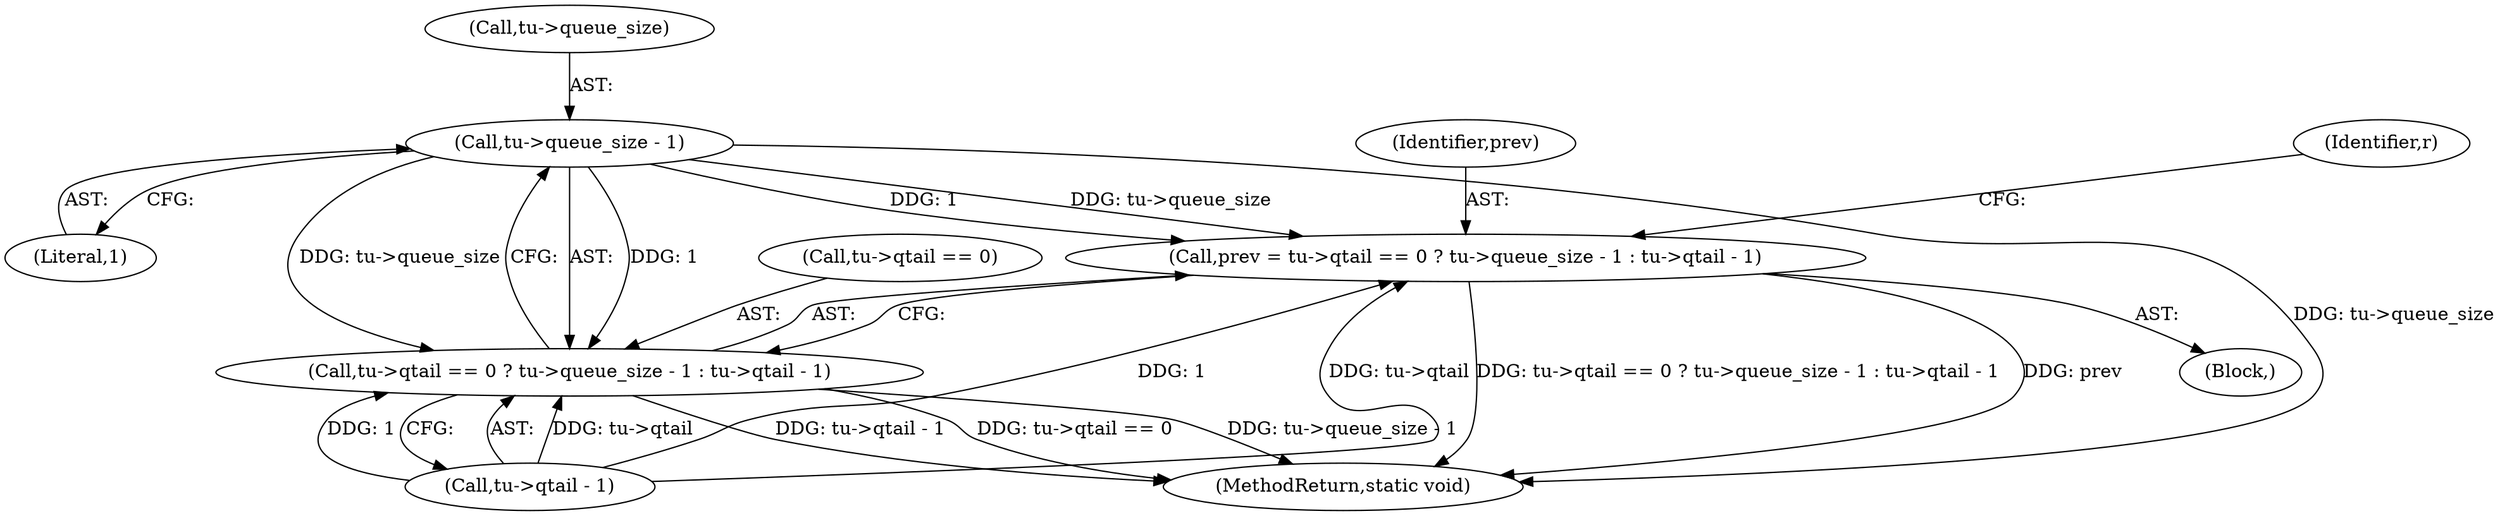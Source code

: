 digraph "0_linux_e4ec8cc8039a7063e24204299b462bd1383184a5@pointer" {
"1000249" [label="(Call,tu->queue_size - 1)"];
"1000241" [label="(Call,prev = tu->qtail == 0 ? tu->queue_size - 1 : tu->qtail - 1)"];
"1000243" [label="(Call,tu->qtail == 0 ? tu->queue_size - 1 : tu->qtail - 1)"];
"1000249" [label="(Call,tu->queue_size - 1)"];
"1000241" [label="(Call,prev = tu->qtail == 0 ? tu->queue_size - 1 : tu->qtail - 1)"];
"1000250" [label="(Call,tu->queue_size)"];
"1000331" [label="(MethodReturn,static void)"];
"1000253" [label="(Literal,1)"];
"1000240" [label="(Block,)"];
"1000244" [label="(Call,tu->qtail == 0)"];
"1000260" [label="(Identifier,r)"];
"1000243" [label="(Call,tu->qtail == 0 ? tu->queue_size - 1 : tu->qtail - 1)"];
"1000254" [label="(Call,tu->qtail - 1)"];
"1000242" [label="(Identifier,prev)"];
"1000249" -> "1000243"  [label="AST: "];
"1000249" -> "1000253"  [label="CFG: "];
"1000250" -> "1000249"  [label="AST: "];
"1000253" -> "1000249"  [label="AST: "];
"1000243" -> "1000249"  [label="CFG: "];
"1000249" -> "1000331"  [label="DDG: tu->queue_size"];
"1000249" -> "1000241"  [label="DDG: tu->queue_size"];
"1000249" -> "1000241"  [label="DDG: 1"];
"1000249" -> "1000243"  [label="DDG: tu->queue_size"];
"1000249" -> "1000243"  [label="DDG: 1"];
"1000241" -> "1000240"  [label="AST: "];
"1000241" -> "1000243"  [label="CFG: "];
"1000242" -> "1000241"  [label="AST: "];
"1000243" -> "1000241"  [label="AST: "];
"1000260" -> "1000241"  [label="CFG: "];
"1000241" -> "1000331"  [label="DDG: prev"];
"1000241" -> "1000331"  [label="DDG: tu->qtail == 0 ? tu->queue_size - 1 : tu->qtail - 1"];
"1000254" -> "1000241"  [label="DDG: tu->qtail"];
"1000254" -> "1000241"  [label="DDG: 1"];
"1000243" -> "1000254"  [label="CFG: "];
"1000244" -> "1000243"  [label="AST: "];
"1000254" -> "1000243"  [label="AST: "];
"1000243" -> "1000331"  [label="DDG: tu->qtail - 1"];
"1000243" -> "1000331"  [label="DDG: tu->qtail == 0"];
"1000243" -> "1000331"  [label="DDG: tu->queue_size - 1"];
"1000254" -> "1000243"  [label="DDG: tu->qtail"];
"1000254" -> "1000243"  [label="DDG: 1"];
}
